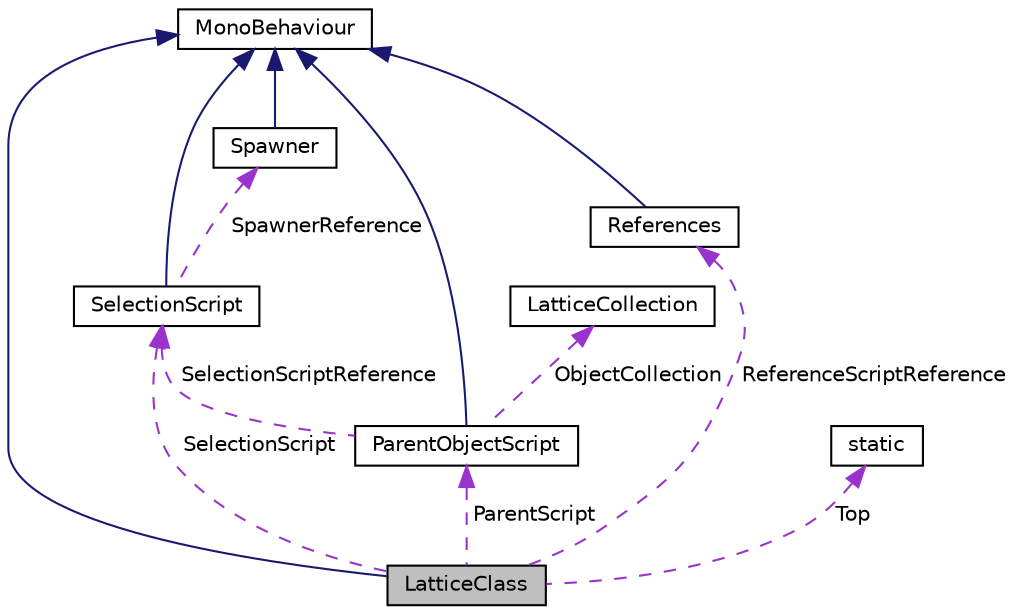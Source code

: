 digraph "LatticeClass"
{
 // LATEX_PDF_SIZE
  edge [fontname="Helvetica",fontsize="10",labelfontname="Helvetica",labelfontsize="10"];
  node [fontname="Helvetica",fontsize="10",shape=record];
  Node1 [label="LatticeClass",height=0.2,width=0.4,color="black", fillcolor="grey75", style="filled", fontcolor="black",tooltip=" "];
  Node2 -> Node1 [dir="back",color="midnightblue",fontsize="10",style="solid",fontname="Helvetica"];
  Node2 [label="MonoBehaviour",height=0.2,width=0.4,color="black", fillcolor="white", style="filled",tooltip=" "];
  Node3 -> Node1 [dir="back",color="darkorchid3",fontsize="10",style="dashed",label=" ParentScript" ,fontname="Helvetica"];
  Node3 [label="ParentObjectScript",height=0.2,width=0.4,color="black", fillcolor="white", style="filled",URL="$class_parent_object_script.html",tooltip=" "];
  Node2 -> Node3 [dir="back",color="midnightblue",fontsize="10",style="solid",fontname="Helvetica"];
  Node4 -> Node3 [dir="back",color="darkorchid3",fontsize="10",style="dashed",label=" SelectionScriptReference" ,fontname="Helvetica"];
  Node4 [label="SelectionScript",height=0.2,width=0.4,color="black", fillcolor="white", style="filled",URL="$class_selection_script.html",tooltip=" "];
  Node2 -> Node4 [dir="back",color="midnightblue",fontsize="10",style="solid",fontname="Helvetica"];
  Node5 -> Node4 [dir="back",color="darkorchid3",fontsize="10",style="dashed",label=" SpawnerReference" ,fontname="Helvetica"];
  Node5 [label="Spawner",height=0.2,width=0.4,color="black", fillcolor="white", style="filled",URL="$class_spawner.html",tooltip=" "];
  Node2 -> Node5 [dir="back",color="midnightblue",fontsize="10",style="solid",fontname="Helvetica"];
  Node6 -> Node3 [dir="back",color="darkorchid3",fontsize="10",style="dashed",label=" ObjectCollection" ,fontname="Helvetica"];
  Node6 [label="LatticeCollection",height=0.2,width=0.4,color="black", fillcolor="white", style="filled",URL="$class_lattice_collection.html",tooltip=" "];
  Node4 -> Node1 [dir="back",color="darkorchid3",fontsize="10",style="dashed",label=" SelectionScript" ,fontname="Helvetica"];
  Node7 -> Node1 [dir="back",color="darkorchid3",fontsize="10",style="dashed",label=" ReferenceScriptReference" ,fontname="Helvetica"];
  Node7 [label="References",height=0.2,width=0.4,color="black", fillcolor="white", style="filled",URL="$class_references.html",tooltip=" "];
  Node2 -> Node7 [dir="back",color="midnightblue",fontsize="10",style="solid",fontname="Helvetica"];
  Node8 -> Node1 [dir="back",color="darkorchid3",fontsize="10",style="dashed",label=" Top" ,fontname="Helvetica"];
  Node8 [label="static",height=0.2,width=0.4,color="black", fillcolor="white", style="filled",tooltip=" "];
}
